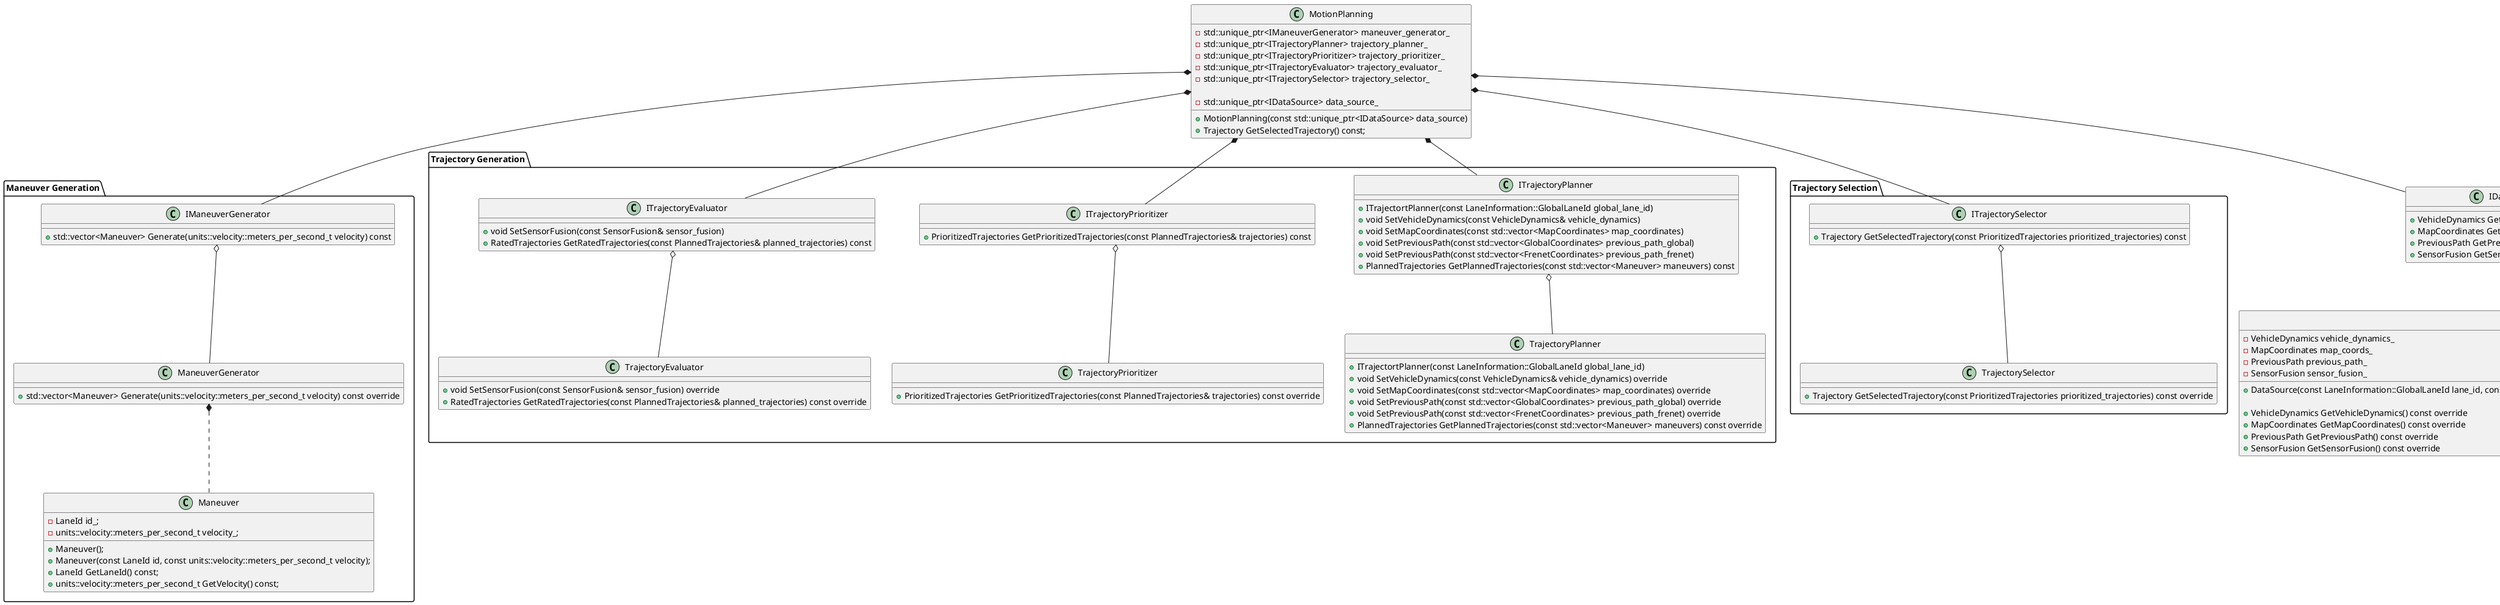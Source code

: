 @startuml

class IDataSource {
    + VehicleDynamics GetVehicleDynamics() const
    + MapCoordinates GetMapCoordinates() const
    + PreviousPath GetPreviousPath() const
    + SensorFusion GetSensorFusion() const
}

class DataSource {
    + DataSource(const LaneInformation::GlobalLaneId lane_id, const VehicleDynamics& vehicle_dynamics, const MapCoordinates& map_coords, const PreviousPath& previous_path, const SensorFusion& sensor_fusion)

    + VehicleDynamics GetVehicleDynamics() const override
    + MapCoordinates GetMapCoordinates() const override
    + PreviousPath GetPreviousPath() const override
    + SensorFusion GetSensorFusion() const override

    - VehicleDynamics vehicle_dynamics_
    - MapCoordinates map_coords_
    - PreviousPath previous_path_
    - SensorFusion sensor_fusion_
}

IDataSource <|-- DataSource

class MotionPlanning {
    + MotionPlanning(const std::unique_ptr<IDataSource> data_source)
    + Trajectory GetSelectedTrajectory() const;

    - std::unique_ptr<IManeuverGenerator> maneuver_generator_
    - std::unique_ptr<ITrajectoryPlanner> trajectory_planner_
    - std::unique_ptr<ITrajectoryPrioritizer> trajectory_prioritizer_
    - std::unique_ptr<ITrajectoryEvaluator> trajectory_evaluator_
    - std::unique_ptr<ITrajectorySelector> trajectory_selector_

    - std::unique_ptr<IDataSource> data_source_
}


package "Maneuver Generation" {
    class IManeuverGenerator {
        + std::vector<Maneuver> Generate(units::velocity::meters_per_second_t velocity) const
    }

    class ManeuverGenerator {
        + std::vector<Maneuver> Generate(units::velocity::meters_per_second_t velocity) const override
    }

    IManeuverGenerator o-- ManeuverGenerator

    class Maneuver {
        + Maneuver();
        + Maneuver(const LaneId id, const units::velocity::meters_per_second_t velocity);
        + LaneId GetLaneId() const;
        + units::velocity::meters_per_second_t GetVelocity() const;

        - LaneId id_;
        - units::velocity::meters_per_second_t velocity_;
    }

    ManeuverGenerator *.. Maneuver
}

package "Trajectory Generation" {
    class ITrajectoryPlanner {
        + ITrajectortPlanner(const LaneInformation::GlobalLaneId global_lane_id)
        + void SetVehicleDynamics(const VehicleDynamics& vehicle_dynamics)
        + void SetMapCoordinates(const std::vector<MapCoordinates> map_coordinates)
        + void SetPreviousPath(const std::vector<GlobalCoordinates> previous_path_global)
        + void SetPreviousPath(const std::vector<FrenetCoordinates> previous_path_frenet)
        + PlannedTrajectories GetPlannedTrajectories(const std::vector<Maneuver> maneuvers) const
    }
    class TrajectoryPlanner {
        + ITrajectortPlanner(const LaneInformation::GlobalLaneId global_lane_id)
        + void SetVehicleDynamics(const VehicleDynamics& vehicle_dynamics) override
        + void SetMapCoordinates(const std::vector<MapCoordinates> map_coordinates) override
        + void SetPreviousPath(const std::vector<GlobalCoordinates> previous_path_global) override
        + void SetPreviousPath(const std::vector<FrenetCoordinates> previous_path_frenet) override
        + PlannedTrajectories GetPlannedTrajectories(const std::vector<Maneuver> maneuvers) const override
    }
    ITrajectoryPlanner o-- TrajectoryPlanner

    class ITrajectoryPrioritizer {
        + PrioritizedTrajectories GetPrioritizedTrajectories(const PlannedTrajectories& trajectories) const
    }
    class TrajectoryPrioritizer {
        + PrioritizedTrajectories GetPrioritizedTrajectories(const PlannedTrajectories& trajectories) const override
    }
    ITrajectoryPrioritizer o-- TrajectoryPrioritizer

    class ITrajectoryEvaluator {
        + void SetSensorFusion(const SensorFusion& sensor_fusion)
        + RatedTrajectories GetRatedTrajectories(const PlannedTrajectories& planned_trajectories) const
    }
    class TrajectoryEvaluator {
        + void SetSensorFusion(const SensorFusion& sensor_fusion) override
        + RatedTrajectories GetRatedTrajectories(const PlannedTrajectories& planned_trajectories) const override
    }
    ITrajectoryEvaluator o-- TrajectoryEvaluator
}

package "Trajectory Selection" {
    class ITrajectorySelector {
        + Trajectory GetSelectedTrajectory(const PrioritizedTrajectories prioritized_trajectories) const
    }
    class TrajectorySelector {
        + Trajectory GetSelectedTrajectory(const PrioritizedTrajectories prioritized_trajectories) const override
    }

    ITrajectorySelector o-- TrajectorySelector
}

MotionPlanning *-- IDataSource
MotionPlanning *-- IManeuverGenerator
MotionPlanning *-- ITrajectoryPlanner
MotionPlanning *-- ITrajectoryPrioritizer
MotionPlanning *-- ITrajectoryEvaluator
MotionPlanning *-- ITrajectorySelector

@enduml

